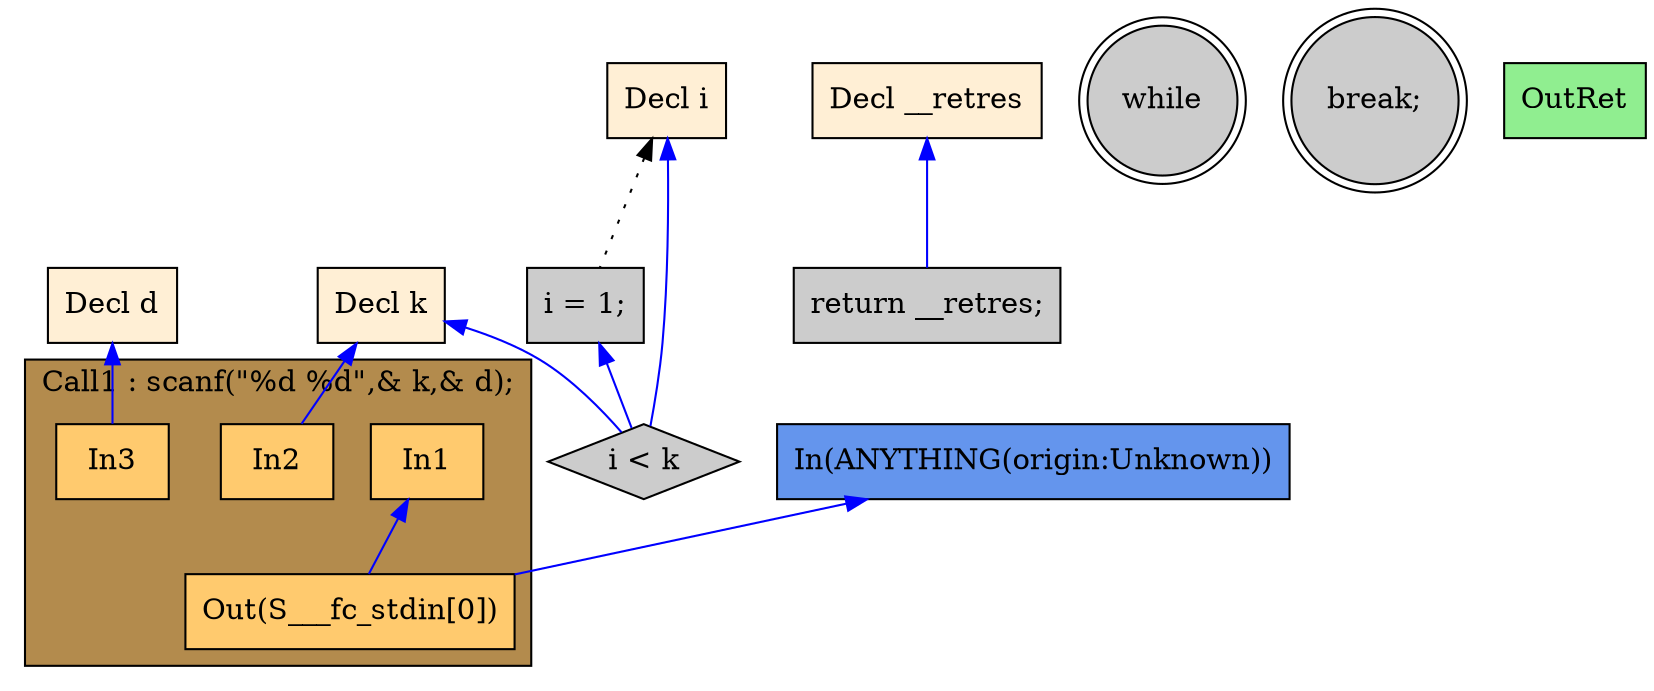 digraph G {
  rankdir=TB;
  node [style="filled", ];
  2 [label="Decl k", fillcolor="#FFEFD5", shape=box, ];
  3 [label="Decl d", fillcolor="#FFEFD5", shape=box, ];
  4 [label="Decl i", fillcolor="#FFEFD5", shape=box, ];
  5 [label="Decl __retres", fillcolor="#FFEFD5", shape=box, ];
  7 [label="In1", fillcolor="#FFCA6E", shape=box, ];
  8 [label="In2", fillcolor="#FFCA6E", shape=box, ];
  9 [label="In3", fillcolor="#FFCA6E", shape=box, ];
  10 [label="Out(S___fc_stdin[0])", fillcolor="#FFCA6E", shape=box, ];
  11 [label="i = 1;", fillcolor="#CCCCCC", shape=box, ];
  12 [label="while", fillcolor="#CCCCCC", shape=doublecircle, ];
  13 [label="i < k", fillcolor="#CCCCCC", shape=diamond, ];
  14 [label="break;", fillcolor="#CCCCCC", shape=doublecircle, ];
  15 [label="return __retres;", fillcolor="#CCCCCC", shape=box, ];
  16 [label="OutRet", fillcolor="#90EE90", shape=box, ];
  17 [label="In(ANYTHING(origin:Unknown))", fillcolor="#6495ED", shape=box, ];
  
  subgraph cluster_Call1 { label="Call1 : scanf(\"%d %d\",& k,& d);";
                           fillcolor="#B38B4D"; style="filled"; 10;9;8;7;
     };
  
  edge [dir=back, ];
  2 -> 8 [color="#0000FF", ];
  3 -> 9 [color="#0000FF", ];
  7 -> 10 [color="#0000FF", ];
  17 -> 10 [color="#0000FF", ];
  4 -> 11 [color="#000000", style="dotted", ];
  2 -> 13 [color="#0000FF", ];
  4 -> 13 [color="#0000FF", ];
  11 -> 13 [color="#0000FF", ];
  5 -> 15 [color="#0000FF", ];
  
  }